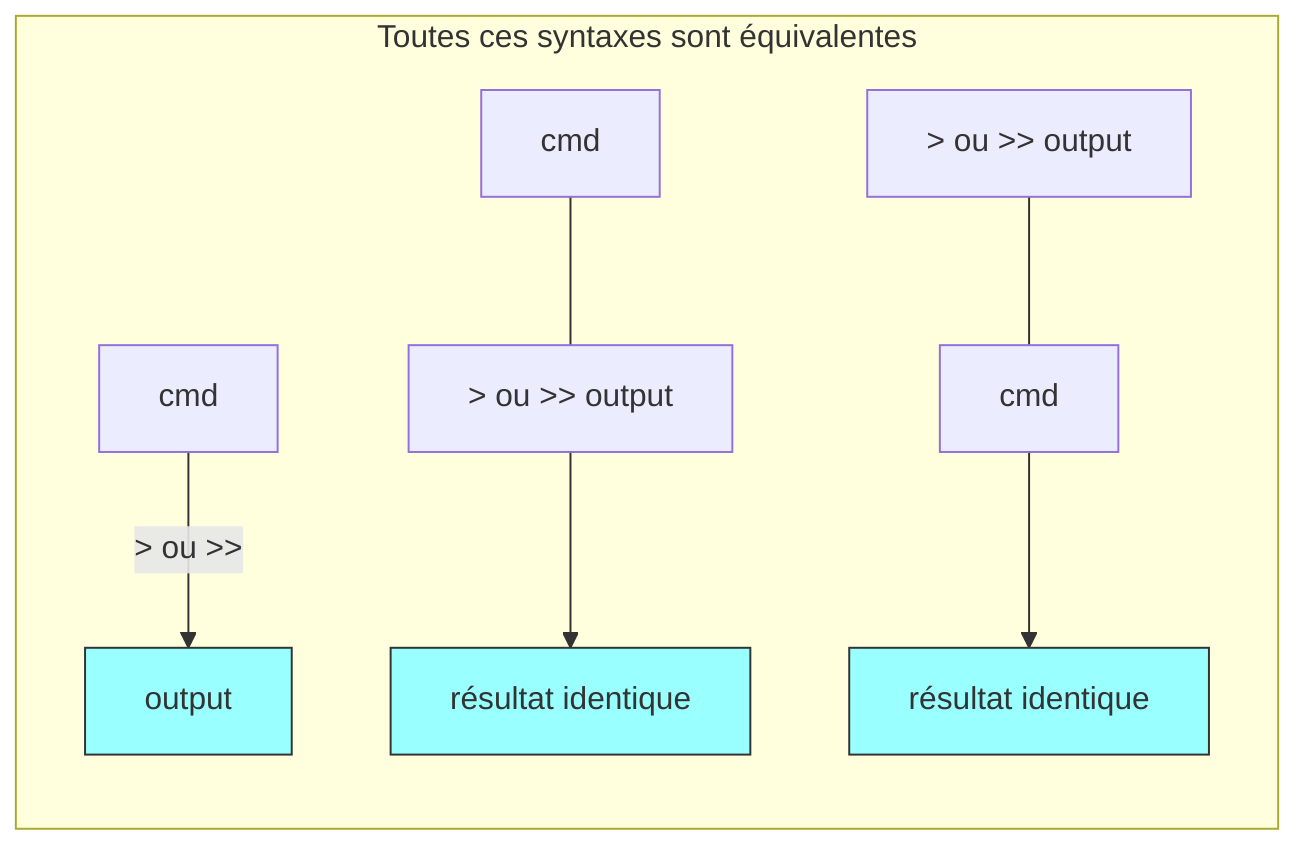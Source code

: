 graph LR
    subgraph "Toutes ces syntaxes sont équivalentes"
        A1[cmd] -->|"> ou >>"| B1[output]
        
        A2[cmd] --- B2["> ou >> output"]
        B2 --> C2[résultat identique]
        
        A3["> ou >> output"] --- B3[cmd]
        B3 --> C3[résultat identique]
    end
    
    style B1 fill:#9ff,stroke:#333
    style C2 fill:#9ff,stroke:#333
    style C3 fill:#9ff,stroke:#333